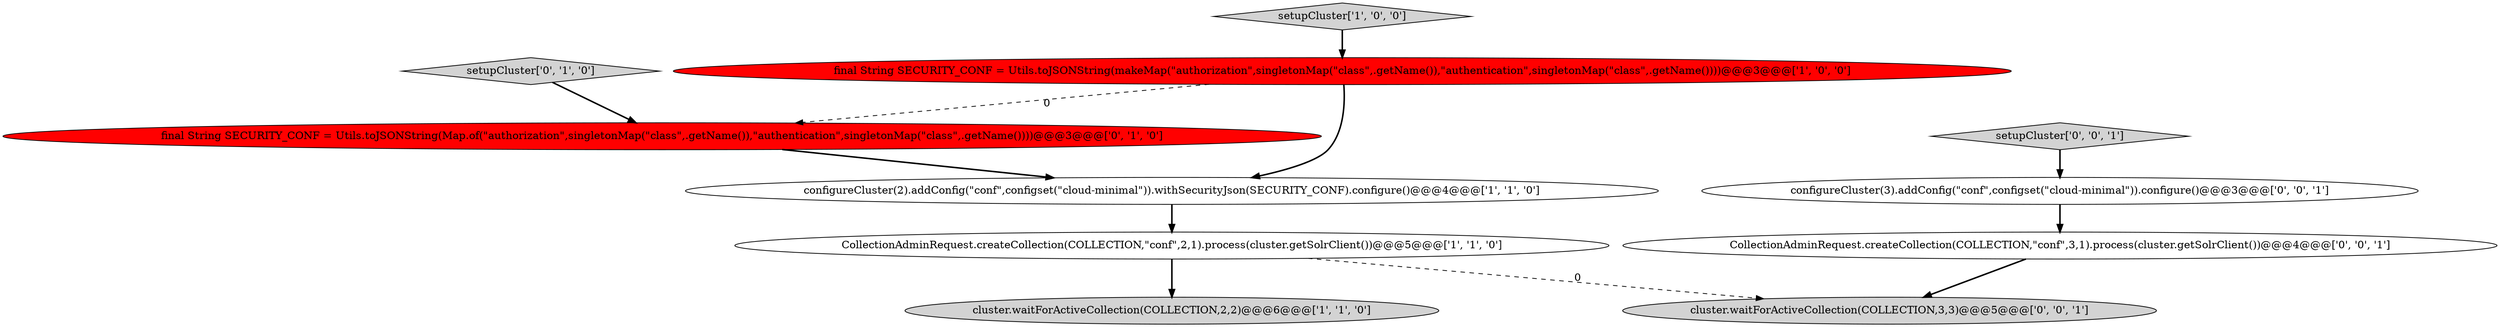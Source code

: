 digraph {
10 [style = filled, label = "CollectionAdminRequest.createCollection(COLLECTION,\"conf\",3,1).process(cluster.getSolrClient())@@@4@@@['0', '0', '1']", fillcolor = white, shape = ellipse image = "AAA0AAABBB3BBB"];
6 [style = filled, label = "final String SECURITY_CONF = Utils.toJSONString(Map.of(\"authorization\",singletonMap(\"class\",.getName()),\"authentication\",singletonMap(\"class\",.getName())))@@@3@@@['0', '1', '0']", fillcolor = red, shape = ellipse image = "AAA1AAABBB2BBB"];
9 [style = filled, label = "setupCluster['0', '0', '1']", fillcolor = lightgray, shape = diamond image = "AAA0AAABBB3BBB"];
3 [style = filled, label = "configureCluster(2).addConfig(\"conf\",configset(\"cloud-minimal\")).withSecurityJson(SECURITY_CONF).configure()@@@4@@@['1', '1', '0']", fillcolor = white, shape = ellipse image = "AAA0AAABBB1BBB"];
5 [style = filled, label = "setupCluster['0', '1', '0']", fillcolor = lightgray, shape = diamond image = "AAA0AAABBB2BBB"];
7 [style = filled, label = "cluster.waitForActiveCollection(COLLECTION,3,3)@@@5@@@['0', '0', '1']", fillcolor = lightgray, shape = ellipse image = "AAA0AAABBB3BBB"];
8 [style = filled, label = "configureCluster(3).addConfig(\"conf\",configset(\"cloud-minimal\")).configure()@@@3@@@['0', '0', '1']", fillcolor = white, shape = ellipse image = "AAA0AAABBB3BBB"];
4 [style = filled, label = "cluster.waitForActiveCollection(COLLECTION,2,2)@@@6@@@['1', '1', '0']", fillcolor = lightgray, shape = ellipse image = "AAA0AAABBB1BBB"];
2 [style = filled, label = "final String SECURITY_CONF = Utils.toJSONString(makeMap(\"authorization\",singletonMap(\"class\",.getName()),\"authentication\",singletonMap(\"class\",.getName())))@@@3@@@['1', '0', '0']", fillcolor = red, shape = ellipse image = "AAA1AAABBB1BBB"];
0 [style = filled, label = "setupCluster['1', '0', '0']", fillcolor = lightgray, shape = diamond image = "AAA0AAABBB1BBB"];
1 [style = filled, label = "CollectionAdminRequest.createCollection(COLLECTION,\"conf\",2,1).process(cluster.getSolrClient())@@@5@@@['1', '1', '0']", fillcolor = white, shape = ellipse image = "AAA0AAABBB1BBB"];
6->3 [style = bold, label=""];
8->10 [style = bold, label=""];
1->4 [style = bold, label=""];
5->6 [style = bold, label=""];
1->7 [style = dashed, label="0"];
3->1 [style = bold, label=""];
9->8 [style = bold, label=""];
10->7 [style = bold, label=""];
2->3 [style = bold, label=""];
0->2 [style = bold, label=""];
2->6 [style = dashed, label="0"];
}
